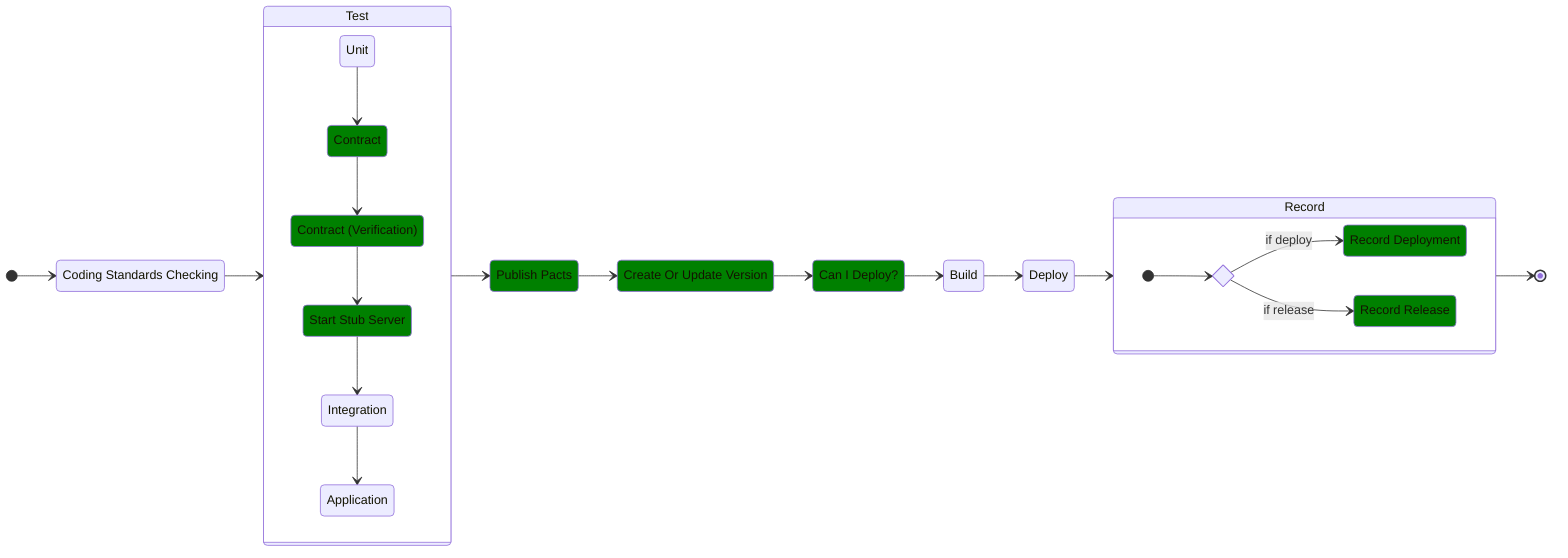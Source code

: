 stateDiagram-v2
    direction LR
    classDef green fill:green
    class Contract green
    class ContractProvider green
    class StubServer green
    class Publish green
    class MergeVersion green
    class Ask green
    class RecordDeployment green
    class RecordRelease green

    CS: Coding Standards Checking
    ContractProvider: Contract (Verification)
    StubServer: Start Stub Server
    Publish: Publish Pacts
    MergeVersion: Create Or Update Version
    Ask: Can I Deploy?
    RecordDeployment: Record Deployment
    RecordRelease: Record Release

    [*] --> CS
    CS --> Test
    state Test {
        Unit --> Contract
        Contract --> ContractProvider
        ContractProvider --> StubServer
        StubServer --> Integration
        Integration --> Application
    }
    Test --> Publish
    Publish --> MergeVersion
    MergeVersion --> Ask
    Ask --> Build
    Build --> Deploy
    Deploy --> Record
    state Record {
        direction LR

        state if_state <<choice>>
        [*] --> if_state
        if_state --> RecordDeployment: if deploy
        if_state --> RecordRelease: if release
    }
    Record --> [*]